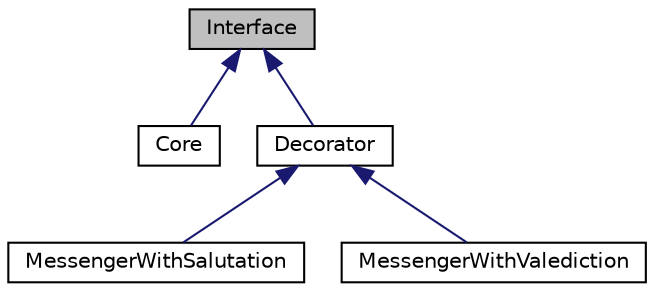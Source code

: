 digraph "Interface"
{
  edge [fontname="Helvetica",fontsize="10",labelfontname="Helvetica",labelfontsize="10"];
  node [fontname="Helvetica",fontsize="10",shape=record];
  Node1 [label="Interface",height=0.2,width=0.4,color="black", fillcolor="grey75", style="filled", fontcolor="black"];
  Node1 -> Node2 [dir="back",color="midnightblue",fontsize="10",style="solid",fontname="Helvetica"];
  Node2 [label="Core",height=0.2,width=0.4,color="black", fillcolor="white", style="filled",URL="$classCore.html"];
  Node1 -> Node3 [dir="back",color="midnightblue",fontsize="10",style="solid",fontname="Helvetica"];
  Node3 [label="Decorator",height=0.2,width=0.4,color="black", fillcolor="white", style="filled",URL="$classDecorator.html"];
  Node3 -> Node4 [dir="back",color="midnightblue",fontsize="10",style="solid",fontname="Helvetica"];
  Node4 [label="MessengerWithSalutation",height=0.2,width=0.4,color="black", fillcolor="white", style="filled",URL="$classMessengerWithSalutation.html"];
  Node3 -> Node5 [dir="back",color="midnightblue",fontsize="10",style="solid",fontname="Helvetica"];
  Node5 [label="MessengerWithValediction",height=0.2,width=0.4,color="black", fillcolor="white", style="filled",URL="$classMessengerWithValediction.html"];
}
